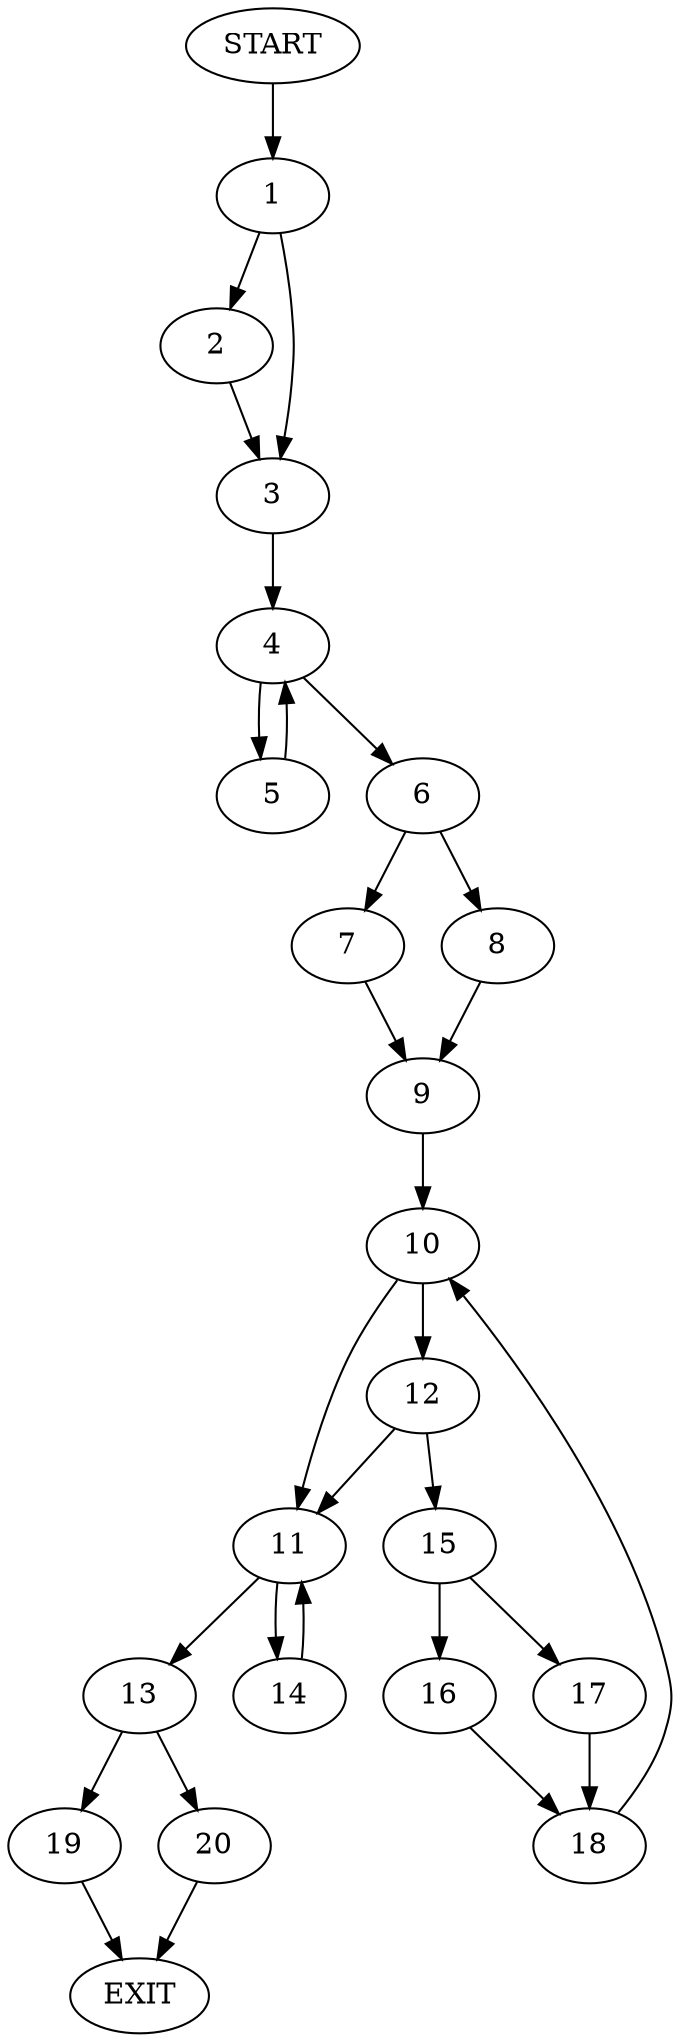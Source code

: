 digraph {
0 [label="START"]
21 [label="EXIT"]
0 -> 1
1 -> 2
1 -> 3
2 -> 3
3 -> 4
4 -> 5
4 -> 6
5 -> 4
6 -> 7
6 -> 8
8 -> 9
7 -> 9
9 -> 10
10 -> 11
10 -> 12
11 -> 13
11 -> 14
12 -> 11
12 -> 15
15 -> 16
15 -> 17
17 -> 18
16 -> 18
18 -> 10
13 -> 19
13 -> 20
14 -> 11
19 -> 21
20 -> 21
}

